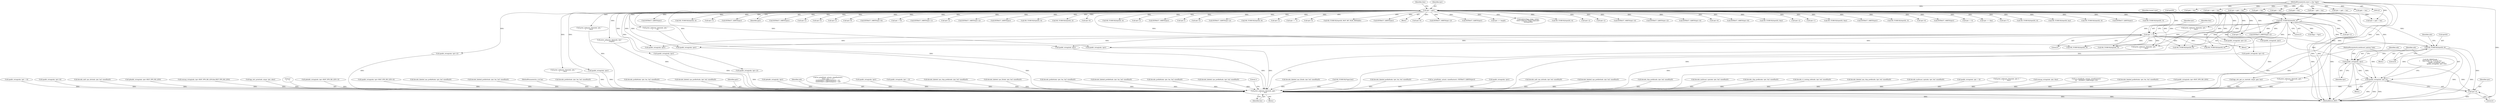 digraph "0_tcpdump_d10a0f980fe8f9407ab1ffbd612641433ebe175e@array" {
"1002468" [label="(Call,ND_TCHECK2(tptr[0], 8))"];
"1000142" [label="(Call,tptr = pptr)"];
"1000128" [label="(MethodParameterIn,const u_char *pptr)"];
"1002395" [label="(Call,ND_TCHECK2(tptr[0], 5))"];
"1002436" [label="(Call,tptr +=5)"];
"1002479" [label="(Call,ipaddr_string(ndo, tptr))"];
"1002482" [label="(Call,ipaddr_string(ndo, tptr+4))"];
"1002909" [label="(Call,print_unknown_data(ndo, pptr, \"\n\t    \", len))"];
"1002484" [label="(Call,tptr+4)"];
"1001706" [label="(Call,decode_prefix4(ndo, tptr, len, buf, sizeof(buf)))"];
"1002668" [label="(Call,EXTRACT_32BITS(tptr))"];
"1001430" [label="(Call,decode_labeled_prefix6(ndo, tptr, len, buf, sizeof(buf)))"];
"1002913" [label="(Identifier,len)"];
"1001390" [label="(Call,decode_prefix6(ndo, tptr, len, buf, sizeof(buf)))"];
"1002401" [label="(Identifier,tunnel_type)"];
"1000126" [label="(MethodParameterIn,netdissect_options *ndo)"];
"1000977" [label="(Call,isonsap_string(ndo, tptr, tlen))"];
"1002469" [label="(Call,tptr[0])"];
"1000347" [label="(Call,ND_TCHECK2(tptr[0], 4))"];
"1002354" [label="(Call,tptr+3)"];
"1002378" [label="(Call,print_unknown_data(ndo, tptr, \"\n\t      \", 8))"];
"1000146" [label="(Identifier,tlen)"];
"1001818" [label="(Call,decode_prefix6(ndo, tptr, len, buf, sizeof(buf)))"];
"1001262" [label="(Call,decode_labeled_vpn_prefix4(ndo, tptr, buf, sizeof(buf)))"];
"1002911" [label="(Identifier,pptr)"];
"1002481" [label="(Identifier,tptr)"];
"1002848" [label="(Call,EXTRACT_32BITS(tptr))"];
"1002298" [label="(Call,ipaddr_string(ndo, tptr+2))"];
"1000144" [label="(Identifier,pptr)"];
"1000406" [label="(Call,EXTRACT_16BITS(tptr))"];
"1002440" [label="(Identifier,tlen)"];
"1002473" [label="(Call,ND_PRINT((ndo, \"\n\t      Root-Node %s, P-Group %s\",\n                           ipaddr_string(ndo, tptr),\n                           ipaddr_string(ndo, tptr+4))))"];
"1002909" [label="(Call,print_unknown_data(ndo, pptr, \"\n\t    \", len))"];
"1001898" [label="(Call,decode_labeled_vpn_prefix6(ndo, tptr, buf, sizeof(buf)))"];
"1002437" [label="(Identifier,tptr)"];
"1000208" [label="(Call,pptr + len)"];
"1002915" [label="(Literal,1)"];
"1002203" [label="(Call,ipaddr_string(ndo, tptr+4))"];
"1002431" [label="(Call,EXTRACT_24BITS(tptr+2))"];
"1002195" [label="(Call,tptr+2)"];
"1000861" [label="(Call,ip6addr_string(ndo, tptr))"];
"1002910" [label="(Identifier,ndo)"];
"1002200" [label="(Call,tptr+4)"];
"1001691" [label="(Call,tptr < pptr + len)"];
"1000258" [label="(Call,as_printf(ndo, astostr, sizeof(astostr),\n\t\t\t\tas_size == 2 ?\n\t\t\t\tEXTRACT_16BITS(&tptr[2 + i]) :\n\t\t\t\tEXTRACT_32BITS(&tptr[2 + i])))"];
"1002505" [label="(Call,ND_TCHECK2(tptr[0], 8))"];
"1002257" [label="(Call,tptr+2)"];
"1000955" [label="(Call,ipaddr_string(ndo, tptr))"];
"1002308" [label="(Call,tptr+6)"];
"1002472" [label="(Literal,8)"];
"1000128" [label="(MethodParameterIn,const u_char *pptr)"];
"1002224" [label="(Call,EXTRACT_16BITS(tptr+6))"];
"1001167" [label="(Call,tptr < pptr + len)"];
"1002484" [label="(Call,tptr+4)"];
"1002387" [label="(Call,tptr +=8)"];
"1002516" [label="(Call,ipaddr_string(ndo, tptr))"];
"1001169" [label="(Call,pptr + len)"];
"1000408" [label="(Call,ipaddr_string(ndo, tptr + 2))"];
"1001693" [label="(Call,pptr + len)"];
"1001566" [label="(Call,decode_labeled_vpn_clnp_prefix(ndo, tptr, buf, sizeof(buf)))"];
"1001625" [label="(Call,pptr + len)"];
"1002581" [label="(Call,EXTRACT_16BITS(tptr+1))"];
"1002444" [label="(Block,)"];
"1000200" [label="(Call,bgp_attr_get_as_size(ndo, atype, pptr, len))"];
"1001930" [label="(Call,decode_labeled_vpn_l2(ndo, tptr, buf, sizeof(buf)))"];
"1002485" [label="(Identifier,tptr)"];
"1001623" [label="(Call,tptr = pptr + len)"];
"1001502" [label="(Call,decode_labeled_vpn_l2(ndo, tptr, buf, sizeof(buf)))"];
"1002395" [label="(Call,ND_TCHECK2(tptr[0], 5))"];
"1002286" [label="(Call,tptr+2)"];
"1002905" [label="(Call,ND_TCHECK2(*pptr,len))"];
"1000143" [label="(Identifier,tptr)"];
"1002194" [label="(Call,EXTRACT_16BITS(tptr+2))"];
"1000598" [label="(Call,ipaddr_string(ndo, tptr))"];
"1002489" [label="(Call,ND_TCHECK2(tptr[0], 4))"];
"1000493" [label="(Call,EXTRACT_32BITS(tptr))"];
"1001858" [label="(Call,decode_labeled_prefix6(ndo, tptr, len, buf, sizeof(buf)))"];
"1002663" [label="(Call,as_printf(ndo, astostr, sizeof(astostr), EXTRACT_32BITS(tptr)))"];
"1000557" [label="(Call,ND_TCHECK2(tptr[0], 4))"];
"1002119" [label="(Call,tptr = pptr + len)"];
"1002536" [label="(Call,ipaddr_string(ndo, tptr))"];
"1000767" [label="(Call,ipaddr_string(ndo, tptr))"];
"1002475" [label="(Identifier,ndo)"];
"1002151" [label="(Call,ND_TCHECK2(tptr[0], 2))"];
"1002325" [label="(Call,tptr+6)"];
"1000206" [label="(Call,tptr < pptr + len)"];
"1000587" [label="(Call,ND_TCHECK2(tptr[0], 4))"];
"1002486" [label="(Literal,4)"];
"1002349" [label="(Call,tptr+2)"];
"1001358" [label="(Call,decode_mdt_vpn_nlri(ndo, tptr, buf, sizeof(buf)))"];
"1000622" [label="(Call,EXTRACT_16BITS(tptr))"];
"1001786" [label="(Call,decode_labeled_vpn_prefix4(ndo, tptr, buf, sizeof(buf)))"];
"1002091" [label="(Call,tptr-3)"];
"1001962" [label="(Call,decode_clnp_prefix(ndo, tptr, buf, sizeof(buf)))"];
"1002358" [label="(Call,tptr+4)"];
"1002242" [label="(Call,EXTRACT_32BITS(tptr+2))"];
"1000445" [label="(Call,ND_TCHECK2(tptr[0], 8))"];
"1002482" [label="(Call,ipaddr_string(ndo, tptr+4))"];
"1002221" [label="(Call,tptr+2)"];
"1002585" [label="(Call,tptr += 3)"];
"1002205" [label="(Call,tptr+4)"];
"1001326" [label="(Call,decode_multicast_vpn(ndo, tptr, buf, sizeof(buf)))"];
"1001534" [label="(Call,decode_clnp_prefix(ndo, tptr, buf, sizeof(buf)))"];
"1001640" [label="(Call,ND_TCHECK2(tptr[0], BGP_MP_NLRI_MINSIZE))"];
"1001294" [label="(Call,decode_rt_routing_info(ndo, tptr, buf, sizeof(buf)))"];
"1002436" [label="(Call,tptr +=5)"];
"1002406" [label="(Call,flags = *tptr)"];
"1000426" [label="(Call,EXTRACT_32BITS(tptr))"];
"1001092" [label="(Call,print_unknown_data(ndo, tptr, \"\n\t    \", tlen))"];
"1001994" [label="(Call,decode_labeled_vpn_clnp_prefix(ndo, tptr, buf, sizeof(buf)))"];
"1000130" [label="(Block,)"];
"1002058" [label="(Call,decode_multicast_vpn(ndo, tptr, buf, sizeof(buf)))"];
"1000428" [label="(Call,ipaddr_string(ndo, tptr + 4))"];
"1002480" [label="(Identifier,ndo)"];
"1002225" [label="(Call,tptr+6)"];
"1002368" [label="(Call,EXTRACT_16BITS(tptr+2))"];
"1002635" [label="(Call,print_unknown_data(ndo, tptr,\"\n\t      \", length))"];
"1002109" [label="(Call,print_unknown_data(ndo, tptr-3, \"\n\t    \", tlen))"];
"1000357" [label="(Call,EXTRACT_32BITS(tptr))"];
"1002640" [label="(Call,tptr += length)"];
"1002499" [label="(Call,ipaddr_string(ndo, tptr))"];
"1000170" [label="(Call,tok2str(bgp_origin_values,\n\t\t\t\t\t\t\"Unknown Origin Typecode\",\n\t\t\t\t\t\ttptr[0]))"];
"1002648" [label="(Call,ND_TCHECK2(tptr[0], 4))"];
"1002369" [label="(Call,tptr+2)"];
"1000331" [label="(Call,ipaddr_string(ndo, tptr))"];
"1002237" [label="(Call,as_printf(ndo, astostr, sizeof(astostr),\n\t\t\t    EXTRACT_32BITS(tptr+2)))"];
"1002396" [label="(Call,tptr[0])"];
"1002478" [label="(Block,)"];
"1002300" [label="(Call,tptr+2)"];
"1002919" [label="(MethodReturn,RET)"];
"1001222" [label="(Call,decode_labeled_prefix4(ndo, tptr, len, buf, sizeof(buf)))"];
"1000815" [label="(Call,ipaddr_string(ndo, tptr+BGP_VPN_RD_LEN))"];
"1000463" [label="(Call,ipaddr_string(ndo, tptr + 4))"];
"1002357" [label="(Call,EXTRACT_16BITS(tptr+4))"];
"1002256" [label="(Call,EXTRACT_32BITS(tptr+2))"];
"1002461" [label="(Call,ipaddr_string(ndo, tptr+4))"];
"1002026" [label="(Call,decode_mdt_vpn_nlri(ndo, tptr, buf, sizeof(buf)))"];
"1000909" [label="(Call,ip6addr_string(ndo, tptr+BGP_VPN_RD_LEN))"];
"1002199" [label="(Call,EXTRACT_32BITS(tptr+4))"];
"1002331" [label="(Call,tptr+6)"];
"1002284" [label="(Call,ipaddr_string(ndo, tptr+2))"];
"1002246" [label="(Call,EXTRACT_16BITS(tptr+6))"];
"1002483" [label="(Identifier,ndo)"];
"1001018" [label="(Call,isonsap_string(ndo, tptr+BGP_VPN_RD_LEN,tlen-BGP_VPN_RD_LEN))"];
"1000682" [label="(Call,print_unknown_data(ndo, tptr, \"\n\t    \", tlen))"];
"1001073" [label="(Call,ND_TCHECK2(tptr[0], tlen))"];
"1002243" [label="(Call,tptr+2)"];
"1002800" [label="(Call,bgp_attr_print(ndo, atype, tptr, alen))"];
"1002582" [label="(Call,tptr+1)"];
"1002121" [label="(Call,pptr + len)"];
"1002479" [label="(Call,ipaddr_string(ndo, tptr))"];
"1000663" [label="(Call,ND_TCHECK2(tptr[0], tlen))"];
"1002158" [label="(Call,EXTRACT_16BITS(tptr))"];
"1000142" [label="(Call,tptr = pptr)"];
"1000615" [label="(Call,ND_TCHECK2(tptr[0], 3))"];
"1002912" [label="(Literal,\"\n\t    \")"];
"1002247" [label="(Call,tptr+6)"];
"1000567" [label="(Call,ipaddr_string(ndo, tptr))"];
"1001647" [label="(Call,EXTRACT_16BITS(tptr))"];
"1002432" [label="(Call,tptr+2)"];
"1001058" [label="(Call,ip6addr_string(ndo, tptr+BGP_VPN_RD_LEN+3))"];
"1000542" [label="(Call,tptr +=4)"];
"1002904" [label="(Block,)"];
"1002552" [label="(Call,print_unknown_data(ndo, tptr, \"\n\t      \", tlen))"];
"1001097" [label="(Call,tptr += tlen)"];
"1002315" [label="(Call,tptr+7)"];
"1002403" [label="(Call,tptr+1)"];
"1002219" [label="(Call,ipaddr_string(ndo, tptr+2))"];
"1000486" [label="(Call,ND_TCHECK2(tptr[0], 4))"];
"1001615" [label="(Call,print_unknown_data(ndo, tptr, \"\n\t    \", tlen))"];
"1001038" [label="(Call,ipaddr_string(ndo, tptr+BGP_VPN_RD_LEN+4))"];
"1002438" [label="(Literal,5)"];
"1000385" [label="(Call,ND_TCHECK2(tptr[0], len))"];
"1001470" [label="(Call,decode_labeled_vpn_prefix6(ndo, tptr, buf, sizeof(buf)))"];
"1001746" [label="(Call,decode_labeled_prefix4(ndo, tptr, len, buf, sizeof(buf)))"];
"1002392" [label="(Block,)"];
"1000129" [label="(MethodParameterIn,u_int len)"];
"1002468" [label="(Call,ND_TCHECK2(tptr[0], 8))"];
"1000321" [label="(Call,ND_TCHECK2(tptr[0], 4))"];
"1002447" [label="(Call,ND_TCHECK2(tptr[0], 8))"];
"1002399" [label="(Literal,5)"];
"1002458" [label="(Call,ipaddr_string(ndo, tptr))"];
"1000461" [label="(Call,EXTRACT_32BITS(tptr))"];
"1002570" [label="(Call,ND_TCHECK2(tptr[0], 3))"];
"1001182" [label="(Call,decode_prefix4(ndo, tptr, len, buf, sizeof(buf)))"];
"1002890" [label="(Call,print_unknown_data(ndo, pptr, \"\n\t    \", len))"];
"1002525" [label="(Call,ND_TCHECK2(tptr[0], 8))"];
"1002468" -> "1002444"  [label="AST: "];
"1002468" -> "1002472"  [label="CFG: "];
"1002469" -> "1002468"  [label="AST: "];
"1002472" -> "1002468"  [label="AST: "];
"1002475" -> "1002468"  [label="CFG: "];
"1002468" -> "1002919"  [label="DDG: "];
"1002468" -> "1002919"  [label="DDG: "];
"1000142" -> "1002468"  [label="DDG: "];
"1002395" -> "1002468"  [label="DDG: "];
"1002436" -> "1002468"  [label="DDG: "];
"1002468" -> "1002479"  [label="DDG: "];
"1002468" -> "1002482"  [label="DDG: "];
"1002468" -> "1002484"  [label="DDG: "];
"1000142" -> "1000130"  [label="AST: "];
"1000142" -> "1000144"  [label="CFG: "];
"1000143" -> "1000142"  [label="AST: "];
"1000144" -> "1000142"  [label="AST: "];
"1000146" -> "1000142"  [label="CFG: "];
"1000142" -> "1002919"  [label="DDG: "];
"1000142" -> "1002919"  [label="DDG: "];
"1000128" -> "1000142"  [label="DDG: "];
"1000142" -> "1000170"  [label="DDG: "];
"1000142" -> "1000206"  [label="DDG: "];
"1000142" -> "1000321"  [label="DDG: "];
"1000142" -> "1000331"  [label="DDG: "];
"1000142" -> "1000347"  [label="DDG: "];
"1000142" -> "1000357"  [label="DDG: "];
"1000142" -> "1000385"  [label="DDG: "];
"1000142" -> "1000406"  [label="DDG: "];
"1000142" -> "1000426"  [label="DDG: "];
"1000142" -> "1000445"  [label="DDG: "];
"1000142" -> "1000461"  [label="DDG: "];
"1000142" -> "1000486"  [label="DDG: "];
"1000142" -> "1000493"  [label="DDG: "];
"1000142" -> "1000542"  [label="DDG: "];
"1000142" -> "1000557"  [label="DDG: "];
"1000142" -> "1000567"  [label="DDG: "];
"1000142" -> "1000587"  [label="DDG: "];
"1000142" -> "1000598"  [label="DDG: "];
"1000142" -> "1000615"  [label="DDG: "];
"1000142" -> "1000622"  [label="DDG: "];
"1000142" -> "1000663"  [label="DDG: "];
"1000142" -> "1000682"  [label="DDG: "];
"1000142" -> "1001073"  [label="DDG: "];
"1000142" -> "1001092"  [label="DDG: "];
"1000142" -> "1001097"  [label="DDG: "];
"1000142" -> "1001615"  [label="DDG: "];
"1000142" -> "1001640"  [label="DDG: "];
"1000142" -> "1001647"  [label="DDG: "];
"1000142" -> "1002091"  [label="DDG: "];
"1000142" -> "1002151"  [label="DDG: "];
"1000142" -> "1002158"  [label="DDG: "];
"1000142" -> "1002194"  [label="DDG: "];
"1000142" -> "1002195"  [label="DDG: "];
"1000142" -> "1002199"  [label="DDG: "];
"1000142" -> "1002200"  [label="DDG: "];
"1000142" -> "1002203"  [label="DDG: "];
"1000142" -> "1002205"  [label="DDG: "];
"1000142" -> "1002219"  [label="DDG: "];
"1000142" -> "1002221"  [label="DDG: "];
"1000142" -> "1002224"  [label="DDG: "];
"1000142" -> "1002225"  [label="DDG: "];
"1000142" -> "1002242"  [label="DDG: "];
"1000142" -> "1002243"  [label="DDG: "];
"1000142" -> "1002246"  [label="DDG: "];
"1000142" -> "1002247"  [label="DDG: "];
"1000142" -> "1002256"  [label="DDG: "];
"1000142" -> "1002257"  [label="DDG: "];
"1000142" -> "1002284"  [label="DDG: "];
"1000142" -> "1002286"  [label="DDG: "];
"1000142" -> "1002298"  [label="DDG: "];
"1000142" -> "1002300"  [label="DDG: "];
"1000142" -> "1002308"  [label="DDG: "];
"1000142" -> "1002315"  [label="DDG: "];
"1000142" -> "1002325"  [label="DDG: "];
"1000142" -> "1002331"  [label="DDG: "];
"1000142" -> "1002349"  [label="DDG: "];
"1000142" -> "1002354"  [label="DDG: "];
"1000142" -> "1002357"  [label="DDG: "];
"1000142" -> "1002358"  [label="DDG: "];
"1000142" -> "1002368"  [label="DDG: "];
"1000142" -> "1002369"  [label="DDG: "];
"1000142" -> "1002378"  [label="DDG: "];
"1000142" -> "1002387"  [label="DDG: "];
"1000142" -> "1002395"  [label="DDG: "];
"1000142" -> "1002403"  [label="DDG: "];
"1000142" -> "1002431"  [label="DDG: "];
"1000142" -> "1002432"  [label="DDG: "];
"1000142" -> "1002436"  [label="DDG: "];
"1000142" -> "1002447"  [label="DDG: "];
"1000142" -> "1002458"  [label="DDG: "];
"1000142" -> "1002479"  [label="DDG: "];
"1000142" -> "1002489"  [label="DDG: "];
"1000142" -> "1002499"  [label="DDG: "];
"1000142" -> "1002505"  [label="DDG: "];
"1000142" -> "1002516"  [label="DDG: "];
"1000142" -> "1002525"  [label="DDG: "];
"1000142" -> "1002536"  [label="DDG: "];
"1000142" -> "1002552"  [label="DDG: "];
"1000142" -> "1002570"  [label="DDG: "];
"1000142" -> "1002581"  [label="DDG: "];
"1000142" -> "1002582"  [label="DDG: "];
"1000142" -> "1002585"  [label="DDG: "];
"1000142" -> "1002635"  [label="DDG: "];
"1000142" -> "1002640"  [label="DDG: "];
"1000142" -> "1002648"  [label="DDG: "];
"1000142" -> "1002668"  [label="DDG: "];
"1000142" -> "1002848"  [label="DDG: "];
"1000128" -> "1000125"  [label="AST: "];
"1000128" -> "1002919"  [label="DDG: "];
"1000128" -> "1000200"  [label="DDG: "];
"1000128" -> "1000206"  [label="DDG: "];
"1000128" -> "1000208"  [label="DDG: "];
"1000128" -> "1001167"  [label="DDG: "];
"1000128" -> "1001169"  [label="DDG: "];
"1000128" -> "1001623"  [label="DDG: "];
"1000128" -> "1001625"  [label="DDG: "];
"1000128" -> "1001691"  [label="DDG: "];
"1000128" -> "1001693"  [label="DDG: "];
"1000128" -> "1002119"  [label="DDG: "];
"1000128" -> "1002121"  [label="DDG: "];
"1000128" -> "1002890"  [label="DDG: "];
"1000128" -> "1002909"  [label="DDG: "];
"1002395" -> "1002392"  [label="AST: "];
"1002395" -> "1002399"  [label="CFG: "];
"1002396" -> "1002395"  [label="AST: "];
"1002399" -> "1002395"  [label="AST: "];
"1002401" -> "1002395"  [label="CFG: "];
"1002395" -> "1002919"  [label="DDG: "];
"1002395" -> "1002919"  [label="DDG: "];
"1002395" -> "1002403"  [label="DDG: "];
"1002395" -> "1002406"  [label="DDG: "];
"1002395" -> "1002431"  [label="DDG: "];
"1002395" -> "1002432"  [label="DDG: "];
"1002395" -> "1002436"  [label="DDG: "];
"1002395" -> "1002447"  [label="DDG: "];
"1002395" -> "1002489"  [label="DDG: "];
"1002395" -> "1002505"  [label="DDG: "];
"1002395" -> "1002525"  [label="DDG: "];
"1002395" -> "1002552"  [label="DDG: "];
"1002436" -> "1002392"  [label="AST: "];
"1002436" -> "1002438"  [label="CFG: "];
"1002437" -> "1002436"  [label="AST: "];
"1002438" -> "1002436"  [label="AST: "];
"1002440" -> "1002436"  [label="CFG: "];
"1002436" -> "1002919"  [label="DDG: "];
"1002436" -> "1002447"  [label="DDG: "];
"1002436" -> "1002458"  [label="DDG: "];
"1002436" -> "1002479"  [label="DDG: "];
"1002436" -> "1002489"  [label="DDG: "];
"1002436" -> "1002499"  [label="DDG: "];
"1002436" -> "1002505"  [label="DDG: "];
"1002436" -> "1002516"  [label="DDG: "];
"1002436" -> "1002525"  [label="DDG: "];
"1002436" -> "1002536"  [label="DDG: "];
"1002436" -> "1002552"  [label="DDG: "];
"1002479" -> "1002478"  [label="AST: "];
"1002479" -> "1002481"  [label="CFG: "];
"1002480" -> "1002479"  [label="AST: "];
"1002481" -> "1002479"  [label="AST: "];
"1002483" -> "1002479"  [label="CFG: "];
"1002479" -> "1002919"  [label="DDG: "];
"1000126" -> "1002479"  [label="DDG: "];
"1002479" -> "1002482"  [label="DDG: "];
"1002479" -> "1002482"  [label="DDG: "];
"1002479" -> "1002484"  [label="DDG: "];
"1002482" -> "1002478"  [label="AST: "];
"1002482" -> "1002484"  [label="CFG: "];
"1002483" -> "1002482"  [label="AST: "];
"1002484" -> "1002482"  [label="AST: "];
"1002473" -> "1002482"  [label="CFG: "];
"1002482" -> "1002919"  [label="DDG: "];
"1002482" -> "1002919"  [label="DDG: "];
"1002482" -> "1002919"  [label="DDG: "];
"1000126" -> "1002482"  [label="DDG: "];
"1002482" -> "1002909"  [label="DDG: "];
"1002909" -> "1002904"  [label="AST: "];
"1002909" -> "1002913"  [label="CFG: "];
"1002910" -> "1002909"  [label="AST: "];
"1002911" -> "1002909"  [label="AST: "];
"1002912" -> "1002909"  [label="AST: "];
"1002913" -> "1002909"  [label="AST: "];
"1002915" -> "1002909"  [label="CFG: "];
"1002909" -> "1002919"  [label="DDG: "];
"1002909" -> "1002919"  [label="DDG: "];
"1002909" -> "1002919"  [label="DDG: "];
"1002909" -> "1002919"  [label="DDG: "];
"1000682" -> "1002909"  [label="DDG: "];
"1002058" -> "1002909"  [label="DDG: "];
"1001018" -> "1002909"  [label="DDG: "];
"1001706" -> "1002909"  [label="DDG: "];
"1002026" -> "1002909"  [label="DDG: "];
"1001470" -> "1002909"  [label="DDG: "];
"1002552" -> "1002909"  [label="DDG: "];
"1001390" -> "1002909"  [label="DDG: "];
"1000861" -> "1002909"  [label="DDG: "];
"1002890" -> "1002909"  [label="DDG: "];
"1002890" -> "1002909"  [label="DDG: "];
"1000258" -> "1002909"  [label="DDG: "];
"1001294" -> "1002909"  [label="DDG: "];
"1002461" -> "1002909"  [label="DDG: "];
"1001566" -> "1002909"  [label="DDG: "];
"1001222" -> "1002909"  [label="DDG: "];
"1000815" -> "1002909"  [label="DDG: "];
"1001858" -> "1002909"  [label="DDG: "];
"1001818" -> "1002909"  [label="DDG: "];
"1000200" -> "1002909"  [label="DDG: "];
"1000200" -> "1002909"  [label="DDG: "];
"1000598" -> "1002909"  [label="DDG: "];
"1001746" -> "1002909"  [label="DDG: "];
"1002284" -> "1002909"  [label="DDG: "];
"1001534" -> "1002909"  [label="DDG: "];
"1000567" -> "1002909"  [label="DDG: "];
"1001962" -> "1002909"  [label="DDG: "];
"1002219" -> "1002909"  [label="DDG: "];
"1000408" -> "1002909"  [label="DDG: "];
"1002663" -> "1002909"  [label="DDG: "];
"1002635" -> "1002909"  [label="DDG: "];
"1001358" -> "1002909"  [label="DDG: "];
"1001786" -> "1002909"  [label="DDG: "];
"1002203" -> "1002909"  [label="DDG: "];
"1001262" -> "1002909"  [label="DDG: "];
"1000331" -> "1002909"  [label="DDG: "];
"1002536" -> "1002909"  [label="DDG: "];
"1001898" -> "1002909"  [label="DDG: "];
"1002499" -> "1002909"  [label="DDG: "];
"1002298" -> "1002909"  [label="DDG: "];
"1001615" -> "1002909"  [label="DDG: "];
"1001182" -> "1002909"  [label="DDG: "];
"1002378" -> "1002909"  [label="DDG: "];
"1000909" -> "1002909"  [label="DDG: "];
"1000463" -> "1002909"  [label="DDG: "];
"1002109" -> "1002909"  [label="DDG: "];
"1002516" -> "1002909"  [label="DDG: "];
"1002237" -> "1002909"  [label="DDG: "];
"1001092" -> "1002909"  [label="DDG: "];
"1002800" -> "1002909"  [label="DDG: "];
"1001930" -> "1002909"  [label="DDG: "];
"1001058" -> "1002909"  [label="DDG: "];
"1001326" -> "1002909"  [label="DDG: "];
"1000977" -> "1002909"  [label="DDG: "];
"1000955" -> "1002909"  [label="DDG: "];
"1000428" -> "1002909"  [label="DDG: "];
"1001994" -> "1002909"  [label="DDG: "];
"1000767" -> "1002909"  [label="DDG: "];
"1001038" -> "1002909"  [label="DDG: "];
"1001430" -> "1002909"  [label="DDG: "];
"1001502" -> "1002909"  [label="DDG: "];
"1000126" -> "1002909"  [label="DDG: "];
"1002905" -> "1002909"  [label="DDG: "];
"1000129" -> "1002909"  [label="DDG: "];
"1002484" -> "1002486"  [label="CFG: "];
"1002485" -> "1002484"  [label="AST: "];
"1002486" -> "1002484"  [label="AST: "];
"1002484" -> "1002919"  [label="DDG: "];
}
